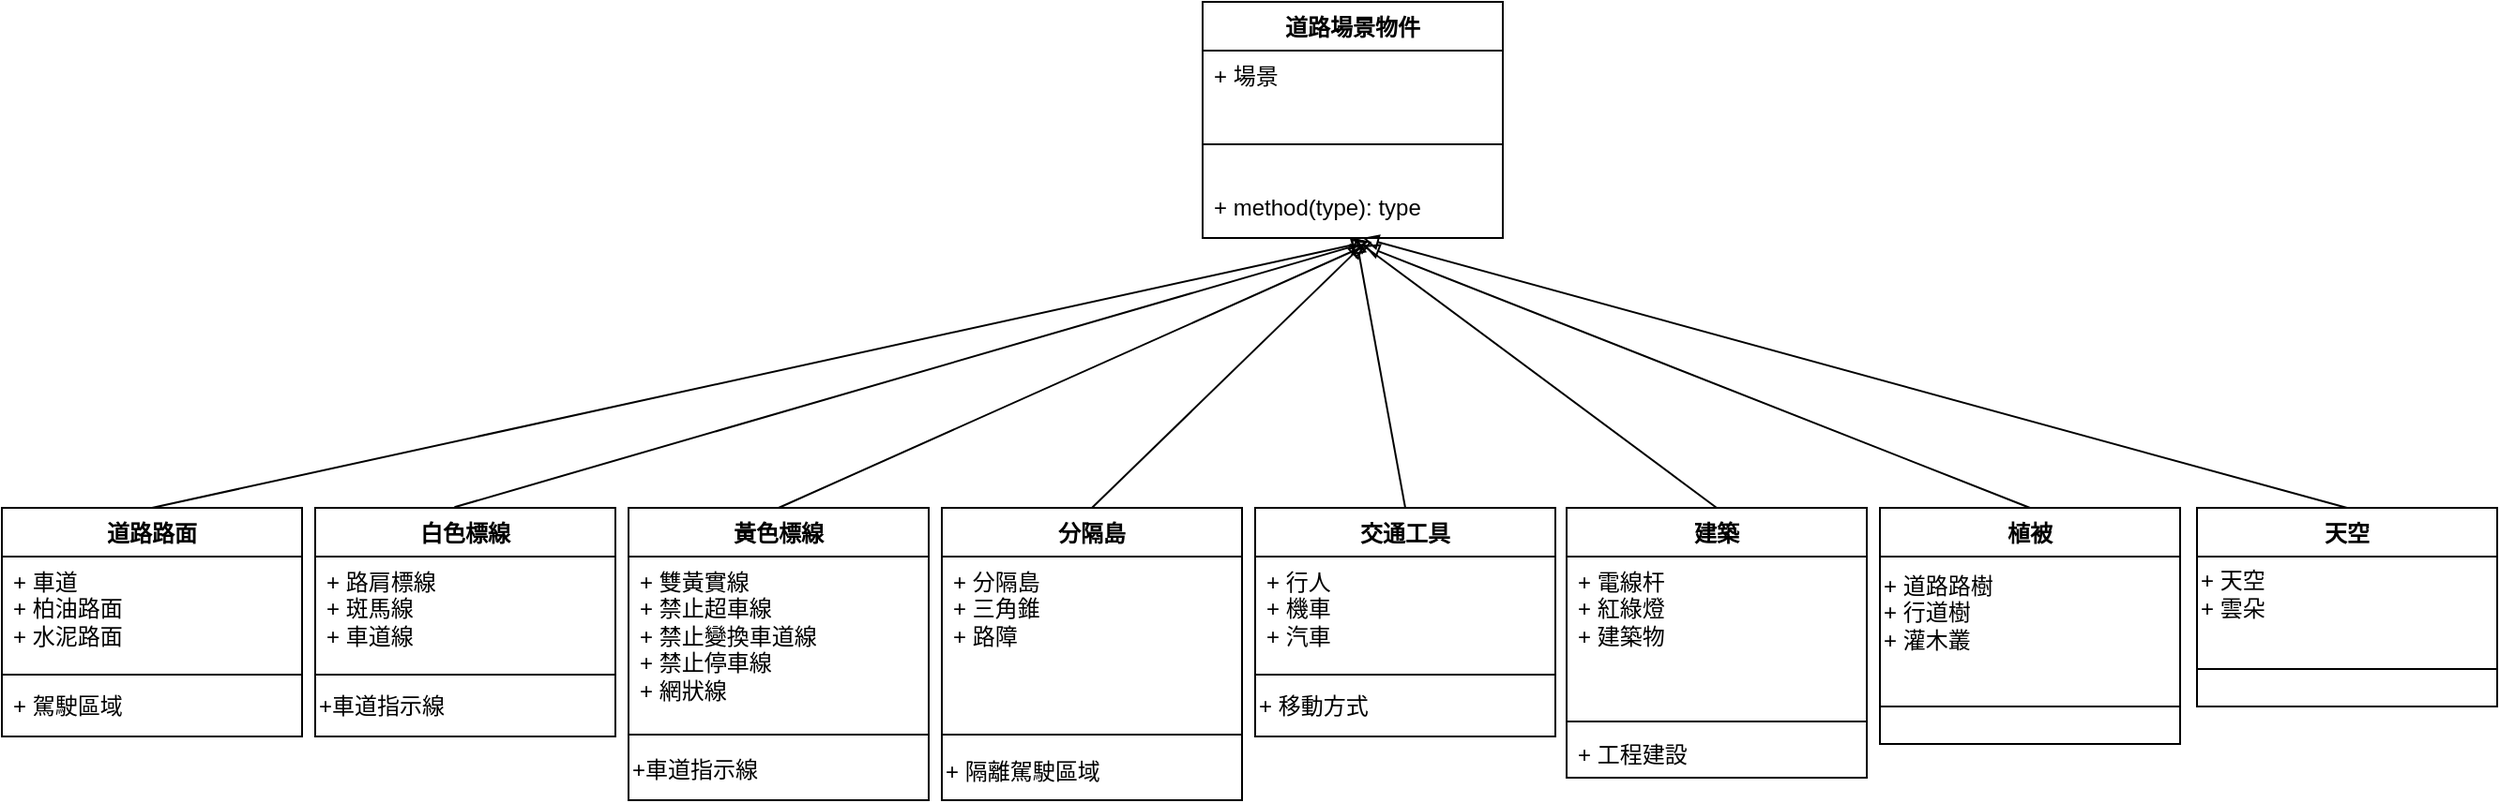 <mxfile version="22.0.8" type="github">
  <diagram name="第 1 页" id="ra2MW5gxlobyjlcShpY1">
    <mxGraphModel dx="1593" dy="2040" grid="1" gridSize="10" guides="1" tooltips="1" connect="1" arrows="1" fold="1" page="1" pageScale="1" pageWidth="827" pageHeight="1169" math="0" shadow="0">
      <root>
        <mxCell id="0" />
        <mxCell id="1" parent="0" />
        <mxCell id="M-e9JHKKSAnauPj2znhq-1" value="道路場景物件" style="swimlane;fontStyle=1;align=center;verticalAlign=top;childLayout=stackLayout;horizontal=1;startSize=26;horizontalStack=0;resizeParent=1;resizeParentMax=0;resizeLast=0;collapsible=1;marginBottom=0;whiteSpace=wrap;html=1;" parent="1" vertex="1">
          <mxGeometry x="750" y="-10" width="160" height="126" as="geometry" />
        </mxCell>
        <mxCell id="M-e9JHKKSAnauPj2znhq-2" value="+ 場景" style="text;strokeColor=none;fillColor=none;align=left;verticalAlign=top;spacingLeft=4;spacingRight=4;overflow=hidden;rotatable=0;points=[[0,0.5],[1,0.5]];portConstraint=eastwest;whiteSpace=wrap;html=1;" parent="M-e9JHKKSAnauPj2znhq-1" vertex="1">
          <mxGeometry y="26" width="160" height="30" as="geometry" />
        </mxCell>
        <mxCell id="M-e9JHKKSAnauPj2znhq-3" value="" style="line;strokeWidth=1;fillColor=none;align=left;verticalAlign=middle;spacingTop=-1;spacingLeft=3;spacingRight=3;rotatable=0;labelPosition=right;points=[];portConstraint=eastwest;strokeColor=inherit;" parent="M-e9JHKKSAnauPj2znhq-1" vertex="1">
          <mxGeometry y="56" width="160" height="40" as="geometry" />
        </mxCell>
        <mxCell id="M-e9JHKKSAnauPj2znhq-4" value="+ method(type): type" style="text;strokeColor=none;fillColor=none;align=left;verticalAlign=top;spacingLeft=4;spacingRight=4;overflow=hidden;rotatable=0;points=[[0,0.5],[1,0.5]];portConstraint=eastwest;whiteSpace=wrap;html=1;" parent="M-e9JHKKSAnauPj2znhq-1" vertex="1">
          <mxGeometry y="96" width="160" height="30" as="geometry" />
        </mxCell>
        <mxCell id="iP_cFw7GPyOQ_z7oBaNd-1" value="" style="rounded=0;orthogonalLoop=1;jettySize=auto;html=1;entryX=0.55;entryY=1.072;entryDx=0;entryDy=0;entryPerimeter=0;endArrow=block;endFill=0;exitX=0.464;exitY=-0.003;exitDx=0;exitDy=0;exitPerimeter=0;" parent="1" source="M-e9JHKKSAnauPj2znhq-5" target="M-e9JHKKSAnauPj2znhq-4" edge="1">
          <mxGeometry relative="1" as="geometry" />
        </mxCell>
        <mxCell id="M-e9JHKKSAnauPj2znhq-5" value="白色標線&lt;br&gt;" style="swimlane;fontStyle=1;align=center;verticalAlign=top;childLayout=stackLayout;horizontal=1;startSize=26;horizontalStack=0;resizeParent=1;resizeParentMax=0;resizeLast=0;collapsible=1;marginBottom=0;whiteSpace=wrap;html=1;" parent="1" vertex="1">
          <mxGeometry x="277" y="260" width="160" height="122" as="geometry" />
        </mxCell>
        <mxCell id="M-e9JHKKSAnauPj2znhq-6" value="+ 路肩標線&lt;br&gt;+ 斑馬線&lt;br&gt;+ 車道線" style="text;strokeColor=none;fillColor=none;align=left;verticalAlign=top;spacingLeft=4;spacingRight=4;overflow=hidden;rotatable=0;points=[[0,0.5],[1,0.5]];portConstraint=eastwest;whiteSpace=wrap;html=1;" parent="M-e9JHKKSAnauPj2znhq-5" vertex="1">
          <mxGeometry y="26" width="160" height="60" as="geometry" />
        </mxCell>
        <mxCell id="M-e9JHKKSAnauPj2znhq-7" value="" style="line;strokeWidth=1;fillColor=none;align=left;verticalAlign=middle;spacingTop=-1;spacingLeft=3;spacingRight=3;rotatable=0;labelPosition=right;points=[];portConstraint=eastwest;strokeColor=inherit;" parent="M-e9JHKKSAnauPj2znhq-5" vertex="1">
          <mxGeometry y="86" width="160" height="6" as="geometry" />
        </mxCell>
        <mxCell id="-tqvg3vvmYVHl1uSZs88-11" value="+車道指示線" style="text;html=1;align=left;verticalAlign=top;resizable=0;points=[];autosize=1;strokeColor=none;fillColor=none;horizontal=1;" vertex="1" parent="M-e9JHKKSAnauPj2znhq-5">
          <mxGeometry y="92" width="160" height="30" as="geometry" />
        </mxCell>
        <mxCell id="-tqvg3vvmYVHl1uSZs88-21" style="rounded=0;orthogonalLoop=1;jettySize=auto;html=1;exitX=0.5;exitY=0;exitDx=0;exitDy=0;entryX=0.551;entryY=1.062;entryDx=0;entryDy=0;entryPerimeter=0;endArrow=block;endFill=0;" edge="1" parent="1" source="M-e9JHKKSAnauPj2znhq-9" target="M-e9JHKKSAnauPj2znhq-4">
          <mxGeometry relative="1" as="geometry">
            <mxPoint x="280" y="200" as="targetPoint" />
          </mxGeometry>
        </mxCell>
        <mxCell id="M-e9JHKKSAnauPj2znhq-9" value="道路路面" style="swimlane;fontStyle=1;align=center;verticalAlign=top;childLayout=stackLayout;horizontal=1;startSize=26;horizontalStack=0;resizeParent=1;resizeParentMax=0;resizeLast=0;collapsible=1;marginBottom=0;whiteSpace=wrap;html=1;" parent="1" vertex="1">
          <mxGeometry x="110" y="260" width="160" height="122" as="geometry" />
        </mxCell>
        <mxCell id="M-e9JHKKSAnauPj2znhq-10" value="+ 車道&lt;br&gt;+ 柏油路面&lt;br&gt;+ 水泥路面&lt;br&gt;" style="text;strokeColor=none;fillColor=none;align=left;verticalAlign=top;spacingLeft=4;spacingRight=4;overflow=hidden;rotatable=0;points=[[0,0.5],[1,0.5]];portConstraint=eastwest;whiteSpace=wrap;html=1;" parent="M-e9JHKKSAnauPj2znhq-9" vertex="1">
          <mxGeometry y="26" width="160" height="60" as="geometry" />
        </mxCell>
        <mxCell id="M-e9JHKKSAnauPj2znhq-11" value="" style="line;strokeWidth=1;fillColor=none;align=left;verticalAlign=middle;spacingTop=-1;spacingLeft=3;spacingRight=3;rotatable=0;labelPosition=right;points=[];portConstraint=eastwest;strokeColor=inherit;" parent="M-e9JHKKSAnauPj2znhq-9" vertex="1">
          <mxGeometry y="86" width="160" height="6" as="geometry" />
        </mxCell>
        <mxCell id="M-e9JHKKSAnauPj2znhq-12" value="+ 駕駛區域" style="text;strokeColor=none;fillColor=none;align=left;verticalAlign=top;spacingLeft=4;spacingRight=4;overflow=hidden;rotatable=0;points=[[0,0.5],[1,0.5]];portConstraint=eastwest;whiteSpace=wrap;html=1;" parent="M-e9JHKKSAnauPj2znhq-9" vertex="1">
          <mxGeometry y="92" width="160" height="30" as="geometry" />
        </mxCell>
        <mxCell id="-tqvg3vvmYVHl1uSZs88-22" style="rounded=0;orthogonalLoop=1;jettySize=auto;html=1;exitX=0.5;exitY=0;exitDx=0;exitDy=0;endArrow=block;endFill=0;entryX=0.549;entryY=1.119;entryDx=0;entryDy=0;entryPerimeter=0;" edge="1" parent="1" source="M-e9JHKKSAnauPj2znhq-14" target="M-e9JHKKSAnauPj2znhq-4">
          <mxGeometry relative="1" as="geometry">
            <mxPoint x="500" y="130" as="targetPoint" />
          </mxGeometry>
        </mxCell>
        <mxCell id="M-e9JHKKSAnauPj2znhq-14" value="黃色標線" style="swimlane;fontStyle=1;align=center;verticalAlign=top;childLayout=stackLayout;horizontal=1;startSize=26;horizontalStack=0;resizeParent=1;resizeParentMax=0;resizeLast=0;collapsible=1;marginBottom=0;whiteSpace=wrap;html=1;" parent="1" vertex="1">
          <mxGeometry x="444" y="260" width="160" height="156" as="geometry" />
        </mxCell>
        <mxCell id="M-e9JHKKSAnauPj2znhq-15" value="+&amp;nbsp;雙黃實線&lt;br&gt;+&amp;nbsp;禁止超車線&lt;br&gt;+&amp;nbsp;禁止變換車道線&lt;br&gt;+&amp;nbsp;禁止停車線&lt;br&gt;+&amp;nbsp;網狀線" style="text;strokeColor=none;fillColor=none;align=left;verticalAlign=top;spacingLeft=4;spacingRight=4;overflow=hidden;rotatable=0;points=[[0,0.5],[1,0.5]];portConstraint=eastwest;whiteSpace=wrap;html=1;" parent="M-e9JHKKSAnauPj2znhq-14" vertex="1">
          <mxGeometry y="26" width="160" height="90" as="geometry" />
        </mxCell>
        <mxCell id="M-e9JHKKSAnauPj2znhq-16" value="" style="line;strokeWidth=1;fillColor=none;align=left;verticalAlign=middle;spacingTop=-1;spacingLeft=3;spacingRight=3;rotatable=0;labelPosition=right;points=[];portConstraint=eastwest;strokeColor=inherit;" parent="M-e9JHKKSAnauPj2znhq-14" vertex="1">
          <mxGeometry y="116" width="160" height="10" as="geometry" />
        </mxCell>
        <mxCell id="-tqvg3vvmYVHl1uSZs88-10" value="+車道指示線" style="text;html=1;align=left;verticalAlign=top;resizable=0;points=[];autosize=1;strokeColor=none;fillColor=none;horizontal=1;" vertex="1" parent="M-e9JHKKSAnauPj2znhq-14">
          <mxGeometry y="126" width="160" height="30" as="geometry" />
        </mxCell>
        <mxCell id="-tqvg3vvmYVHl1uSZs88-23" style="rounded=0;orthogonalLoop=1;jettySize=auto;html=1;exitX=0.5;exitY=0;exitDx=0;exitDy=0;endArrow=block;endFill=0;entryX=0.539;entryY=1.093;entryDx=0;entryDy=0;entryPerimeter=0;" edge="1" parent="1" source="iP_cFw7GPyOQ_z7oBaNd-3" target="M-e9JHKKSAnauPj2znhq-4">
          <mxGeometry relative="1" as="geometry">
            <mxPoint x="500" y="130" as="targetPoint" />
          </mxGeometry>
        </mxCell>
        <mxCell id="iP_cFw7GPyOQ_z7oBaNd-3" value="分隔島" style="swimlane;fontStyle=1;align=center;verticalAlign=top;childLayout=stackLayout;horizontal=1;startSize=26;horizontalStack=0;resizeParent=1;resizeParentMax=0;resizeLast=0;collapsible=1;marginBottom=0;whiteSpace=wrap;html=1;" parent="1" vertex="1">
          <mxGeometry x="611" y="260" width="160" height="156" as="geometry" />
        </mxCell>
        <mxCell id="iP_cFw7GPyOQ_z7oBaNd-4" value="+ 分隔島&lt;br&gt;+ 三角錐&lt;br&gt;+ 路障" style="text;strokeColor=none;fillColor=none;align=left;verticalAlign=top;spacingLeft=4;spacingRight=4;overflow=hidden;rotatable=0;points=[[0,0.5],[1,0.5]];portConstraint=eastwest;whiteSpace=wrap;html=1;" parent="iP_cFw7GPyOQ_z7oBaNd-3" vertex="1">
          <mxGeometry y="26" width="160" height="90" as="geometry" />
        </mxCell>
        <mxCell id="iP_cFw7GPyOQ_z7oBaNd-5" value="" style="line;strokeWidth=1;fillColor=none;align=left;verticalAlign=middle;spacingTop=-1;spacingLeft=3;spacingRight=3;rotatable=0;labelPosition=right;points=[];portConstraint=eastwest;strokeColor=inherit;" parent="iP_cFw7GPyOQ_z7oBaNd-3" vertex="1">
          <mxGeometry y="116" width="160" height="10" as="geometry" />
        </mxCell>
        <mxCell id="-tqvg3vvmYVHl1uSZs88-12" value="+ 隔離駕駛區域" style="text;html=1;align=left;verticalAlign=middle;resizable=0;points=[];autosize=1;strokeColor=none;fillColor=none;" vertex="1" parent="iP_cFw7GPyOQ_z7oBaNd-3">
          <mxGeometry y="126" width="160" height="30" as="geometry" />
        </mxCell>
        <mxCell id="iP_cFw7GPyOQ_z7oBaNd-9" value="交通工具" style="swimlane;fontStyle=1;align=center;verticalAlign=top;childLayout=stackLayout;horizontal=1;startSize=26;horizontalStack=0;resizeParent=1;resizeParentMax=0;resizeLast=0;collapsible=1;marginBottom=0;whiteSpace=wrap;html=1;" parent="1" vertex="1">
          <mxGeometry x="778" y="260" width="160" height="122" as="geometry" />
        </mxCell>
        <mxCell id="iP_cFw7GPyOQ_z7oBaNd-10" value="+ 行人&lt;br&gt;+ 機車&lt;br&gt;+ 汽車&lt;br&gt;" style="text;strokeColor=none;fillColor=none;align=left;verticalAlign=top;spacingLeft=4;spacingRight=4;overflow=hidden;rotatable=0;points=[[0,0.5],[1,0.5]];portConstraint=eastwest;whiteSpace=wrap;html=1;" parent="iP_cFw7GPyOQ_z7oBaNd-9" vertex="1">
          <mxGeometry y="26" width="160" height="60" as="geometry" />
        </mxCell>
        <mxCell id="iP_cFw7GPyOQ_z7oBaNd-11" value="" style="line;strokeWidth=1;fillColor=none;align=left;verticalAlign=middle;spacingTop=-1;spacingLeft=3;spacingRight=3;rotatable=0;labelPosition=right;points=[];portConstraint=eastwest;strokeColor=inherit;" parent="iP_cFw7GPyOQ_z7oBaNd-9" vertex="1">
          <mxGeometry y="86" width="160" height="6" as="geometry" />
        </mxCell>
        <mxCell id="-tqvg3vvmYVHl1uSZs88-13" value="+ 移動方式" style="text;html=1;align=left;verticalAlign=top;resizable=0;points=[];autosize=1;strokeColor=none;fillColor=none;" vertex="1" parent="iP_cFw7GPyOQ_z7oBaNd-9">
          <mxGeometry y="92" width="160" height="30" as="geometry" />
        </mxCell>
        <mxCell id="iP_cFw7GPyOQ_z7oBaNd-13" value="植被" style="swimlane;fontStyle=1;align=center;verticalAlign=top;childLayout=stackLayout;horizontal=1;startSize=26;horizontalStack=0;resizeParent=1;resizeParentMax=0;resizeLast=0;collapsible=1;marginBottom=0;whiteSpace=wrap;html=1;" parent="1" vertex="1">
          <mxGeometry x="1111" y="260" width="160" height="126" as="geometry" />
        </mxCell>
        <mxCell id="-tqvg3vvmYVHl1uSZs88-14" value="+ 道路路樹&lt;br&gt;+ 行道樹&lt;br&gt;+ 灌木叢" style="text;html=1;align=left;verticalAlign=middle;resizable=0;points=[];autosize=1;strokeColor=none;fillColor=none;" vertex="1" parent="iP_cFw7GPyOQ_z7oBaNd-13">
          <mxGeometry y="26" width="160" height="60" as="geometry" />
        </mxCell>
        <mxCell id="iP_cFw7GPyOQ_z7oBaNd-15" value="" style="line;strokeWidth=1;fillColor=none;align=left;verticalAlign=middle;spacingTop=-1;spacingLeft=3;spacingRight=3;rotatable=0;labelPosition=right;points=[];portConstraint=eastwest;strokeColor=inherit;" parent="iP_cFw7GPyOQ_z7oBaNd-13" vertex="1">
          <mxGeometry y="86" width="160" height="40" as="geometry" />
        </mxCell>
        <mxCell id="-tqvg3vvmYVHl1uSZs88-27" style="rounded=0;orthogonalLoop=1;jettySize=auto;html=1;exitX=0.5;exitY=0;exitDx=0;exitDy=0;endArrow=block;endFill=0;entryX=0.534;entryY=1;entryDx=0;entryDy=0;entryPerimeter=0;" edge="1" parent="1" source="iP_cFw7GPyOQ_z7oBaNd-16" target="M-e9JHKKSAnauPj2znhq-4">
          <mxGeometry relative="1" as="geometry">
            <mxPoint x="498.413" y="130" as="targetPoint" />
          </mxGeometry>
        </mxCell>
        <mxCell id="iP_cFw7GPyOQ_z7oBaNd-16" value="天空" style="swimlane;fontStyle=1;align=center;verticalAlign=top;childLayout=stackLayout;horizontal=1;startSize=26;horizontalStack=0;resizeParent=1;resizeParentMax=0;resizeLast=0;collapsible=1;marginBottom=0;whiteSpace=wrap;html=1;" parent="1" vertex="1">
          <mxGeometry x="1280" y="260" width="160" height="106" as="geometry" />
        </mxCell>
        <mxCell id="-tqvg3vvmYVHl1uSZs88-18" value="+ 天空&lt;br&gt;+ 雲朵" style="text;html=1;align=left;verticalAlign=middle;resizable=0;points=[];autosize=1;strokeColor=none;fillColor=none;" vertex="1" parent="iP_cFw7GPyOQ_z7oBaNd-16">
          <mxGeometry y="26" width="160" height="40" as="geometry" />
        </mxCell>
        <mxCell id="iP_cFw7GPyOQ_z7oBaNd-18" value="" style="line;strokeWidth=1;fillColor=none;align=left;verticalAlign=middle;spacingTop=-1;spacingLeft=3;spacingRight=3;rotatable=0;labelPosition=right;points=[];portConstraint=eastwest;strokeColor=inherit;" parent="iP_cFw7GPyOQ_z7oBaNd-16" vertex="1">
          <mxGeometry y="66" width="160" height="40" as="geometry" />
        </mxCell>
        <mxCell id="-tqvg3vvmYVHl1uSZs88-4" value="建築" style="swimlane;fontStyle=1;align=center;verticalAlign=top;childLayout=stackLayout;horizontal=1;startSize=26;horizontalStack=0;resizeParent=1;resizeParentMax=0;resizeLast=0;collapsible=1;marginBottom=0;whiteSpace=wrap;html=1;" vertex="1" parent="1">
          <mxGeometry x="944" y="260" width="160" height="144" as="geometry" />
        </mxCell>
        <mxCell id="-tqvg3vvmYVHl1uSZs88-5" value="+ 電線杆&lt;br&gt;+ 紅綠燈&lt;br&gt;+ 建築物" style="text;strokeColor=none;fillColor=none;align=left;verticalAlign=top;spacingLeft=4;spacingRight=4;overflow=hidden;rotatable=0;points=[[0,0.5],[1,0.5]];portConstraint=eastwest;whiteSpace=wrap;html=1;" vertex="1" parent="-tqvg3vvmYVHl1uSZs88-4">
          <mxGeometry y="26" width="160" height="84" as="geometry" />
        </mxCell>
        <mxCell id="-tqvg3vvmYVHl1uSZs88-6" value="" style="line;strokeWidth=1;fillColor=none;align=left;verticalAlign=middle;spacingTop=-1;spacingLeft=3;spacingRight=3;rotatable=0;labelPosition=right;points=[];portConstraint=eastwest;strokeColor=inherit;" vertex="1" parent="-tqvg3vvmYVHl1uSZs88-4">
          <mxGeometry y="110" width="160" height="8" as="geometry" />
        </mxCell>
        <mxCell id="-tqvg3vvmYVHl1uSZs88-7" value="+ 工程建設&amp;nbsp;&lt;br&gt;" style="text;strokeColor=none;fillColor=none;align=left;verticalAlign=top;spacingLeft=4;spacingRight=4;overflow=hidden;rotatable=0;points=[[0,0.5],[1,0.5]];portConstraint=eastwest;whiteSpace=wrap;html=1;" vertex="1" parent="-tqvg3vvmYVHl1uSZs88-4">
          <mxGeometry y="118" width="160" height="26" as="geometry" />
        </mxCell>
        <mxCell id="-tqvg3vvmYVHl1uSZs88-24" style="rounded=0;orthogonalLoop=1;jettySize=auto;html=1;exitX=0.5;exitY=0;exitDx=0;exitDy=0;entryX=0.511;entryY=0.996;entryDx=0;entryDy=0;entryPerimeter=0;endArrow=block;endFill=0;" edge="1" parent="1" source="iP_cFw7GPyOQ_z7oBaNd-9" target="M-e9JHKKSAnauPj2znhq-4">
          <mxGeometry relative="1" as="geometry" />
        </mxCell>
        <mxCell id="-tqvg3vvmYVHl1uSZs88-25" style="rounded=0;orthogonalLoop=1;jettySize=auto;html=1;exitX=0.5;exitY=0;exitDx=0;exitDy=0;entryX=0.504;entryY=1.009;entryDx=0;entryDy=0;entryPerimeter=0;endArrow=block;endFill=0;" edge="1" parent="1" source="-tqvg3vvmYVHl1uSZs88-4" target="M-e9JHKKSAnauPj2znhq-4">
          <mxGeometry relative="1" as="geometry" />
        </mxCell>
        <mxCell id="-tqvg3vvmYVHl1uSZs88-26" style="rounded=0;orthogonalLoop=1;jettySize=auto;html=1;exitX=0.5;exitY=0;exitDx=0;exitDy=0;entryX=0.537;entryY=1.133;entryDx=0;entryDy=0;entryPerimeter=0;endArrow=block;endFill=0;" edge="1" parent="1" source="iP_cFw7GPyOQ_z7oBaNd-13" target="M-e9JHKKSAnauPj2znhq-4">
          <mxGeometry relative="1" as="geometry" />
        </mxCell>
      </root>
    </mxGraphModel>
  </diagram>
</mxfile>
